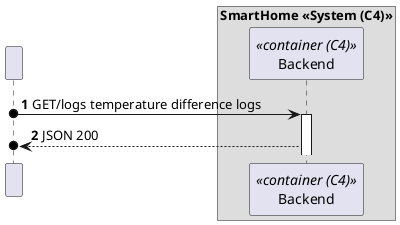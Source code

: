 @startuml
'https://plantuml.com/sequence-diagram
!pragma layout smetana

autonumber

participant " " as HTTP

box "SmartHome <<System (C4)>>"
    participant "Backend" as BE<<container (C4)>>

end box


HTTP o-> BE : GET/logs temperature difference logs
activate BE


BE -->o HTTP : JSON 200




@enduml